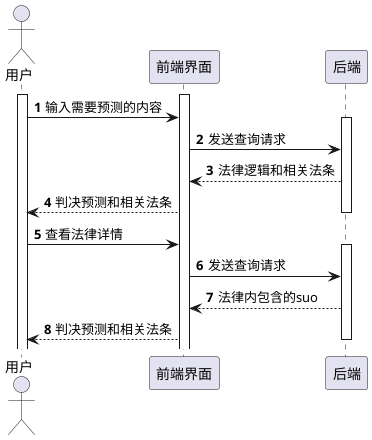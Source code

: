 @startuml
'https://plantuml.com/sequence-diagram

autonumber

actor 用户
participant 前端界面
participant 后端
activate 用户
activate 前端界面

用户 -> 前端界面: 输入需要预测的内容
activate 后端
前端界面 -> 后端: 发送查询请求
后端 --> 前端界面: 法律逻辑和相关法条
前端界面 --> 用户: 判决预测和相关法条
deactivate 后端

用户 -> 前端界面: 查看法律详情
activate 后端
前端界面 -> 后端: 发送查询请求
后端 --> 前端界面: 法律内包含的suo
前端界面 --> 用户: 判决预测和相关法条
deactivate 后端
@enduml